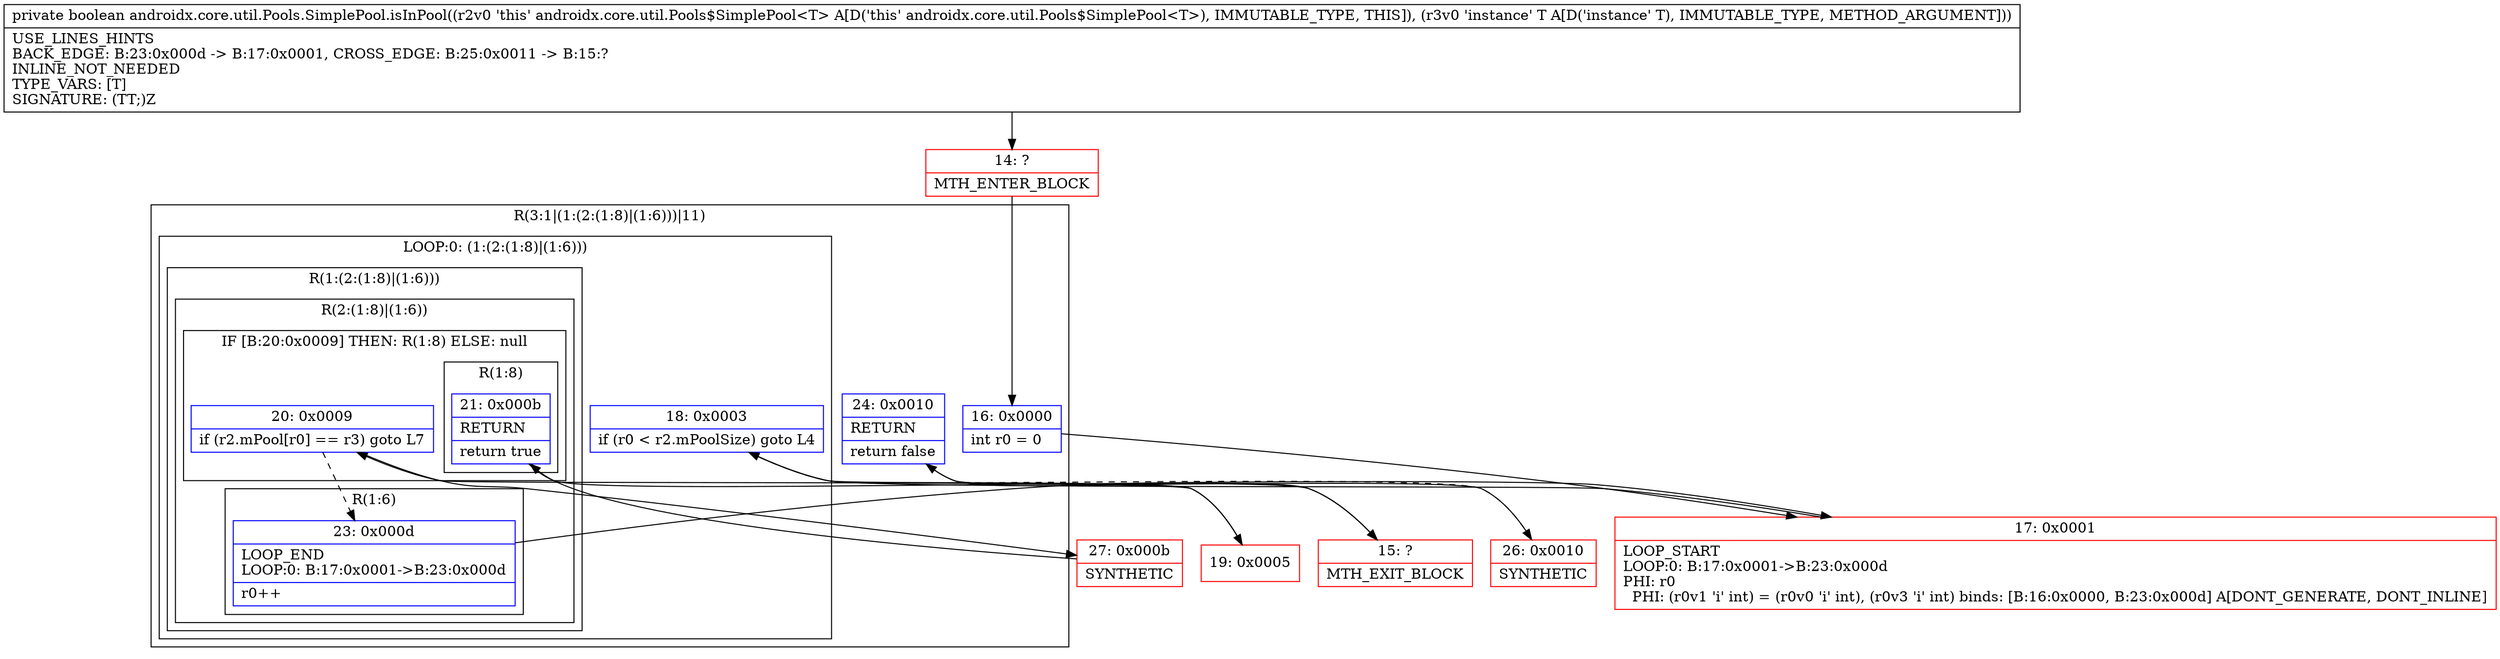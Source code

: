 digraph "CFG forandroidx.core.util.Pools.SimplePool.isInPool(Ljava\/lang\/Object;)Z" {
subgraph cluster_Region_722414150 {
label = "R(3:1|(1:(2:(1:8)|(1:6)))|11)";
node [shape=record,color=blue];
Node_16 [shape=record,label="{16\:\ 0x0000|int r0 = 0\l}"];
subgraph cluster_LoopRegion_832991392 {
label = "LOOP:0: (1:(2:(1:8)|(1:6)))";
node [shape=record,color=blue];
Node_18 [shape=record,label="{18\:\ 0x0003|if (r0 \< r2.mPoolSize) goto L4\l}"];
subgraph cluster_Region_1874770300 {
label = "R(1:(2:(1:8)|(1:6)))";
node [shape=record,color=blue];
subgraph cluster_Region_452595315 {
label = "R(2:(1:8)|(1:6))";
node [shape=record,color=blue];
subgraph cluster_IfRegion_264216577 {
label = "IF [B:20:0x0009] THEN: R(1:8) ELSE: null";
node [shape=record,color=blue];
Node_20 [shape=record,label="{20\:\ 0x0009|if (r2.mPool[r0] == r3) goto L7\l}"];
subgraph cluster_Region_633833817 {
label = "R(1:8)";
node [shape=record,color=blue];
Node_21 [shape=record,label="{21\:\ 0x000b|RETURN\l|return true\l}"];
}
}
subgraph cluster_Region_336747032 {
label = "R(1:6)";
node [shape=record,color=blue];
Node_23 [shape=record,label="{23\:\ 0x000d|LOOP_END\lLOOP:0: B:17:0x0001\-\>B:23:0x000d\l|r0++\l}"];
}
}
}
}
Node_24 [shape=record,label="{24\:\ 0x0010|RETURN\l|return false\l}"];
}
Node_14 [shape=record,color=red,label="{14\:\ ?|MTH_ENTER_BLOCK\l}"];
Node_17 [shape=record,color=red,label="{17\:\ 0x0001|LOOP_START\lLOOP:0: B:17:0x0001\-\>B:23:0x000d\lPHI: r0 \l  PHI: (r0v1 'i' int) = (r0v0 'i' int), (r0v3 'i' int) binds: [B:16:0x0000, B:23:0x000d] A[DONT_GENERATE, DONT_INLINE]\l}"];
Node_19 [shape=record,color=red,label="{19\:\ 0x0005}"];
Node_27 [shape=record,color=red,label="{27\:\ 0x000b|SYNTHETIC\l}"];
Node_15 [shape=record,color=red,label="{15\:\ ?|MTH_EXIT_BLOCK\l}"];
Node_26 [shape=record,color=red,label="{26\:\ 0x0010|SYNTHETIC\l}"];
MethodNode[shape=record,label="{private boolean androidx.core.util.Pools.SimplePool.isInPool((r2v0 'this' androidx.core.util.Pools$SimplePool\<T\> A[D('this' androidx.core.util.Pools$SimplePool\<T\>), IMMUTABLE_TYPE, THIS]), (r3v0 'instance' T A[D('instance' T), IMMUTABLE_TYPE, METHOD_ARGUMENT]))  | USE_LINES_HINTS\lBACK_EDGE: B:23:0x000d \-\> B:17:0x0001, CROSS_EDGE: B:25:0x0011 \-\> B:15:?\lINLINE_NOT_NEEDED\lTYPE_VARS: [T]\lSIGNATURE: (TT;)Z\l}"];
MethodNode -> Node_14;Node_16 -> Node_17;
Node_18 -> Node_19;
Node_18 -> Node_26[style=dashed];
Node_20 -> Node_23[style=dashed];
Node_20 -> Node_27;
Node_21 -> Node_15;
Node_23 -> Node_17;
Node_24 -> Node_15;
Node_14 -> Node_16;
Node_17 -> Node_18;
Node_19 -> Node_20;
Node_27 -> Node_21;
Node_26 -> Node_24;
}

